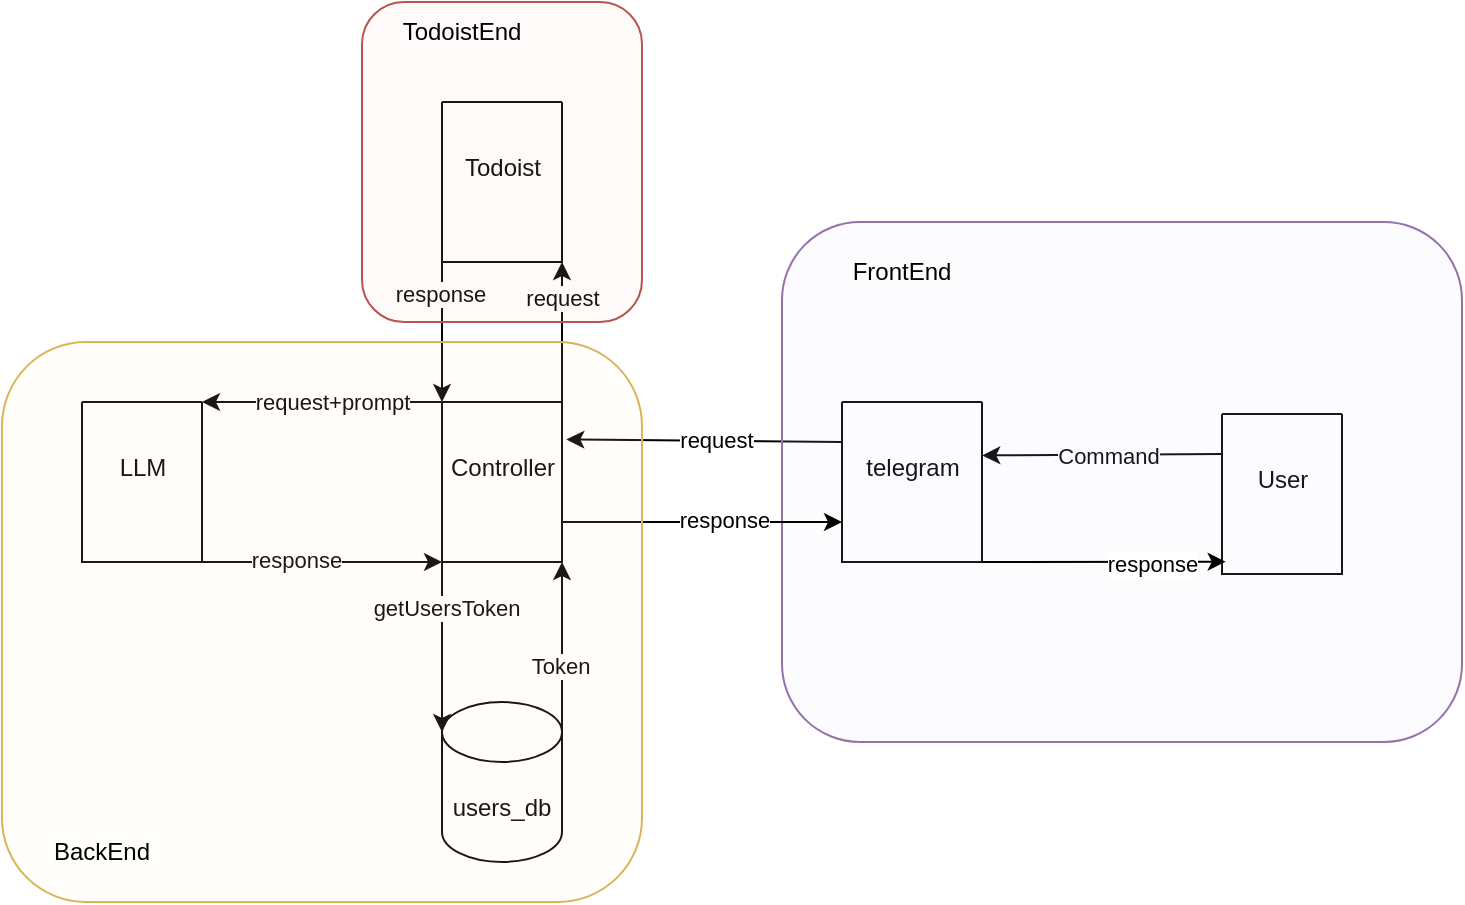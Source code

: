<mxfile version="24.7.17">
  <diagram name="Page-1" id="spFFAOIyfq6ilBb_R3kp">
    <mxGraphModel dx="819" dy="495" grid="1" gridSize="10" guides="1" tooltips="1" connect="1" arrows="1" fold="1" page="1" pageScale="1" pageWidth="850" pageHeight="1100" math="0" shadow="0">
      <root>
        <mxCell id="0" />
        <mxCell id="1" parent="0" />
        <mxCell id="q6Kk8lASS6URoFQvOcXa-1" value="" style="swimlane;startSize=0;" vertex="1" parent="1">
          <mxGeometry x="320" y="250" width="60" height="80" as="geometry" />
        </mxCell>
        <mxCell id="q6Kk8lASS6URoFQvOcXa-2" value="Todoist" style="text;html=1;align=center;verticalAlign=middle;resizable=0;points=[];autosize=1;strokeColor=none;fillColor=none;" vertex="1" parent="1">
          <mxGeometry x="320" y="268" width="60" height="30" as="geometry" />
        </mxCell>
        <mxCell id="q6Kk8lASS6URoFQvOcXa-3" value="" style="swimlane;startSize=0;" vertex="1" parent="1">
          <mxGeometry x="520" y="400" width="70" height="80" as="geometry" />
        </mxCell>
        <mxCell id="q6Kk8lASS6URoFQvOcXa-4" value="telegram" style="text;html=1;align=center;verticalAlign=middle;resizable=0;points=[];autosize=1;strokeColor=none;fillColor=none;" vertex="1" parent="1">
          <mxGeometry x="520" y="418" width="70" height="30" as="geometry" />
        </mxCell>
        <mxCell id="q6Kk8lASS6URoFQvOcXa-5" value="" style="swimlane;startSize=0;" vertex="1" parent="1">
          <mxGeometry x="320" y="400" width="60" height="80" as="geometry" />
        </mxCell>
        <mxCell id="q6Kk8lASS6URoFQvOcXa-6" value="Controller" style="text;html=1;align=center;verticalAlign=middle;resizable=0;points=[];autosize=1;strokeColor=none;fillColor=none;" vertex="1" parent="1">
          <mxGeometry x="310" y="418" width="80" height="30" as="geometry" />
        </mxCell>
        <mxCell id="q6Kk8lASS6URoFQvOcXa-7" value="" style="endArrow=classic;html=1;rounded=0;entryX=0.902;entryY=0.024;entryDx=0;entryDy=0;entryPerimeter=0;exitX=0;exitY=0.25;exitDx=0;exitDy=0;" edge="1" parent="1" source="q6Kk8lASS6URoFQvOcXa-3" target="q6Kk8lASS6URoFQvOcXa-6">
          <mxGeometry width="50" height="50" relative="1" as="geometry">
            <mxPoint x="360" y="450" as="sourcePoint" />
            <mxPoint x="410" y="400" as="targetPoint" />
          </mxGeometry>
        </mxCell>
        <mxCell id="q6Kk8lASS6URoFQvOcXa-14" value="request" style="edgeLabel;html=1;align=center;verticalAlign=middle;resizable=0;points=[];" vertex="1" connectable="0" parent="q6Kk8lASS6URoFQvOcXa-7">
          <mxGeometry x="-0.028" relative="1" as="geometry">
            <mxPoint x="4" y="-1" as="offset" />
          </mxGeometry>
        </mxCell>
        <mxCell id="q6Kk8lASS6URoFQvOcXa-12" value="" style="endArrow=classic;html=1;rounded=0;entryX=1.002;entryY=0.29;entryDx=0;entryDy=0;entryPerimeter=0;exitX=0;exitY=0.25;exitDx=0;exitDy=0;" edge="1" parent="1" source="q6Kk8lASS6URoFQvOcXa-16" target="q6Kk8lASS6URoFQvOcXa-4">
          <mxGeometry width="50" height="50" relative="1" as="geometry">
            <mxPoint x="707.5" y="426" as="sourcePoint" />
            <mxPoint x="680" y="400" as="targetPoint" />
          </mxGeometry>
        </mxCell>
        <mxCell id="q6Kk8lASS6URoFQvOcXa-13" value="Command" style="edgeLabel;html=1;align=center;verticalAlign=middle;resizable=0;points=[];" vertex="1" connectable="0" parent="q6Kk8lASS6URoFQvOcXa-12">
          <mxGeometry x="-0.042" y="2" relative="1" as="geometry">
            <mxPoint y="-2" as="offset" />
          </mxGeometry>
        </mxCell>
        <mxCell id="q6Kk8lASS6URoFQvOcXa-16" value="" style="swimlane;startSize=0;" vertex="1" parent="1">
          <mxGeometry x="710" y="406" width="60" height="80" as="geometry" />
        </mxCell>
        <mxCell id="q6Kk8lASS6URoFQvOcXa-17" value="User" style="text;html=1;align=center;verticalAlign=middle;resizable=0;points=[];autosize=1;strokeColor=none;fillColor=none;" vertex="1" parent="q6Kk8lASS6URoFQvOcXa-16">
          <mxGeometry x="5" y="18" width="50" height="30" as="geometry" />
        </mxCell>
        <mxCell id="q6Kk8lASS6URoFQvOcXa-18" value="users_db" style="shape=cylinder3;whiteSpace=wrap;html=1;boundedLbl=1;backgroundOutline=1;size=15;" vertex="1" parent="1">
          <mxGeometry x="320" y="550" width="60" height="80" as="geometry" />
        </mxCell>
        <mxCell id="q6Kk8lASS6URoFQvOcXa-19" value="" style="endArrow=classic;html=1;rounded=0;exitX=0;exitY=1;exitDx=0;exitDy=0;entryX=0;entryY=0;entryDx=0;entryDy=15;entryPerimeter=0;" edge="1" parent="1" source="q6Kk8lASS6URoFQvOcXa-5" target="q6Kk8lASS6URoFQvOcXa-18">
          <mxGeometry width="50" height="50" relative="1" as="geometry">
            <mxPoint x="470" y="450" as="sourcePoint" />
            <mxPoint x="520" y="400" as="targetPoint" />
          </mxGeometry>
        </mxCell>
        <mxCell id="q6Kk8lASS6URoFQvOcXa-20" value="getUsersToken" style="edgeLabel;html=1;align=center;verticalAlign=middle;resizable=0;points=[];" vertex="1" connectable="0" parent="q6Kk8lASS6URoFQvOcXa-19">
          <mxGeometry x="-0.302" y="2" relative="1" as="geometry">
            <mxPoint y="-7" as="offset" />
          </mxGeometry>
        </mxCell>
        <mxCell id="q6Kk8lASS6URoFQvOcXa-21" value="" style="endArrow=classic;html=1;rounded=0;exitX=1;exitY=0;exitDx=0;exitDy=15;exitPerimeter=0;entryX=1;entryY=1;entryDx=0;entryDy=0;" edge="1" parent="1" source="q6Kk8lASS6URoFQvOcXa-18" target="q6Kk8lASS6URoFQvOcXa-5">
          <mxGeometry width="50" height="50" relative="1" as="geometry">
            <mxPoint x="470" y="450" as="sourcePoint" />
            <mxPoint x="520" y="400" as="targetPoint" />
          </mxGeometry>
        </mxCell>
        <mxCell id="q6Kk8lASS6URoFQvOcXa-22" value="Token" style="edgeLabel;html=1;align=center;verticalAlign=middle;resizable=0;points=[];" vertex="1" connectable="0" parent="q6Kk8lASS6URoFQvOcXa-21">
          <mxGeometry x="0.143" y="1" relative="1" as="geometry">
            <mxPoint y="15" as="offset" />
          </mxGeometry>
        </mxCell>
        <mxCell id="q6Kk8lASS6URoFQvOcXa-23" value="" style="endArrow=classic;html=1;rounded=0;exitX=1;exitY=0;exitDx=0;exitDy=0;entryX=1;entryY=1;entryDx=0;entryDy=0;" edge="1" parent="1" source="q6Kk8lASS6URoFQvOcXa-5" target="q6Kk8lASS6URoFQvOcXa-1">
          <mxGeometry width="50" height="50" relative="1" as="geometry">
            <mxPoint x="470" y="450" as="sourcePoint" />
            <mxPoint x="520" y="400" as="targetPoint" />
          </mxGeometry>
        </mxCell>
        <mxCell id="q6Kk8lASS6URoFQvOcXa-24" value="request" style="edgeLabel;html=1;align=center;verticalAlign=middle;resizable=0;points=[];" vertex="1" connectable="0" parent="q6Kk8lASS6URoFQvOcXa-23">
          <mxGeometry x="-0.065" relative="1" as="geometry">
            <mxPoint y="-20" as="offset" />
          </mxGeometry>
        </mxCell>
        <mxCell id="q6Kk8lASS6URoFQvOcXa-25" value="" style="endArrow=classic;html=1;rounded=0;exitX=0;exitY=1;exitDx=0;exitDy=0;entryX=0;entryY=0;entryDx=0;entryDy=0;" edge="1" parent="1" source="q6Kk8lASS6URoFQvOcXa-1" target="q6Kk8lASS6URoFQvOcXa-5">
          <mxGeometry width="50" height="50" relative="1" as="geometry">
            <mxPoint x="470" y="450" as="sourcePoint" />
            <mxPoint x="520" y="400" as="targetPoint" />
          </mxGeometry>
        </mxCell>
        <mxCell id="q6Kk8lASS6URoFQvOcXa-26" value="response" style="edgeLabel;html=1;align=center;verticalAlign=middle;resizable=0;points=[];" vertex="1" connectable="0" parent="q6Kk8lASS6URoFQvOcXa-25">
          <mxGeometry x="-0.294" y="-1" relative="1" as="geometry">
            <mxPoint y="-9" as="offset" />
          </mxGeometry>
        </mxCell>
        <mxCell id="q6Kk8lASS6URoFQvOcXa-27" value="" style="swimlane;startSize=0;" vertex="1" parent="1">
          <mxGeometry x="140" y="400" width="60" height="80" as="geometry" />
        </mxCell>
        <mxCell id="q6Kk8lASS6URoFQvOcXa-28" value="LLM" style="text;html=1;align=center;verticalAlign=middle;resizable=0;points=[];autosize=1;strokeColor=none;fillColor=none;" vertex="1" parent="1">
          <mxGeometry x="145" y="418" width="50" height="30" as="geometry" />
        </mxCell>
        <mxCell id="q6Kk8lASS6URoFQvOcXa-39" value="" style="rounded=1;whiteSpace=wrap;html=1;fillOpacity=10;fillColor=#e1d5e7;strokeColor=#9673a6;" vertex="1" parent="1">
          <mxGeometry x="490" y="310" width="340" height="260" as="geometry" />
        </mxCell>
        <mxCell id="q6Kk8lASS6URoFQvOcXa-29" value="" style="endArrow=classic;html=1;rounded=0;exitX=0;exitY=0;exitDx=0;exitDy=0;entryX=1;entryY=0;entryDx=0;entryDy=0;" edge="1" parent="1" source="q6Kk8lASS6URoFQvOcXa-5" target="q6Kk8lASS6URoFQvOcXa-27">
          <mxGeometry width="50" height="50" relative="1" as="geometry">
            <mxPoint x="470" y="450" as="sourcePoint" />
            <mxPoint x="520" y="400" as="targetPoint" />
          </mxGeometry>
        </mxCell>
        <mxCell id="q6Kk8lASS6URoFQvOcXa-30" value="request+prompt" style="edgeLabel;html=1;align=center;verticalAlign=middle;resizable=0;points=[];" vertex="1" connectable="0" parent="q6Kk8lASS6URoFQvOcXa-29">
          <mxGeometry x="0.269" y="1" relative="1" as="geometry">
            <mxPoint x="21" y="-1" as="offset" />
          </mxGeometry>
        </mxCell>
        <mxCell id="q6Kk8lASS6URoFQvOcXa-31" value="" style="endArrow=classic;html=1;rounded=0;entryX=0;entryY=1;entryDx=0;entryDy=0;exitX=1;exitY=1;exitDx=0;exitDy=0;" edge="1" parent="1" source="q6Kk8lASS6URoFQvOcXa-27" target="q6Kk8lASS6URoFQvOcXa-5">
          <mxGeometry width="50" height="50" relative="1" as="geometry">
            <mxPoint x="470" y="450" as="sourcePoint" />
            <mxPoint x="520" y="400" as="targetPoint" />
            <Array as="points" />
          </mxGeometry>
        </mxCell>
        <mxCell id="q6Kk8lASS6URoFQvOcXa-32" value="response" style="edgeLabel;html=1;align=center;verticalAlign=middle;resizable=0;points=[];" vertex="1" connectable="0" parent="q6Kk8lASS6URoFQvOcXa-31">
          <mxGeometry x="0.15" y="1" relative="1" as="geometry">
            <mxPoint x="-22" as="offset" />
          </mxGeometry>
        </mxCell>
        <mxCell id="q6Kk8lASS6URoFQvOcXa-33" value="" style="endArrow=classic;html=1;rounded=0;exitX=1;exitY=0.75;exitDx=0;exitDy=0;entryX=0;entryY=0.75;entryDx=0;entryDy=0;" edge="1" parent="1" source="q6Kk8lASS6URoFQvOcXa-5" target="q6Kk8lASS6URoFQvOcXa-3">
          <mxGeometry width="50" height="50" relative="1" as="geometry">
            <mxPoint x="470" y="450" as="sourcePoint" />
            <mxPoint x="520" y="400" as="targetPoint" />
          </mxGeometry>
        </mxCell>
        <mxCell id="q6Kk8lASS6URoFQvOcXa-34" value="response" style="edgeLabel;html=1;align=center;verticalAlign=middle;resizable=0;points=[];" vertex="1" connectable="0" parent="q6Kk8lASS6URoFQvOcXa-33">
          <mxGeometry x="-0.153" y="1" relative="1" as="geometry">
            <mxPoint x="21" as="offset" />
          </mxGeometry>
        </mxCell>
        <mxCell id="q6Kk8lASS6URoFQvOcXa-35" value="" style="endArrow=classic;html=1;rounded=0;exitX=1;exitY=1;exitDx=0;exitDy=0;entryX=0.031;entryY=0.923;entryDx=0;entryDy=0;entryPerimeter=0;" edge="1" parent="1" source="q6Kk8lASS6URoFQvOcXa-3" target="q6Kk8lASS6URoFQvOcXa-16">
          <mxGeometry width="50" height="50" relative="1" as="geometry">
            <mxPoint x="620" y="498" as="sourcePoint" />
            <mxPoint x="670" y="448" as="targetPoint" />
          </mxGeometry>
        </mxCell>
        <mxCell id="q6Kk8lASS6URoFQvOcXa-36" value="response" style="edgeLabel;html=1;align=center;verticalAlign=middle;resizable=0;points=[];" vertex="1" connectable="0" parent="q6Kk8lASS6URoFQvOcXa-35">
          <mxGeometry x="0.39" y="-1" relative="1" as="geometry">
            <mxPoint as="offset" />
          </mxGeometry>
        </mxCell>
        <mxCell id="q6Kk8lASS6URoFQvOcXa-40" value="FrontE&lt;span style=&quot;background-color: initial;&quot;&gt;nd&lt;/span&gt;" style="text;html=1;align=center;verticalAlign=middle;whiteSpace=wrap;rounded=0;" vertex="1" parent="1">
          <mxGeometry x="520" y="320" width="60" height="30" as="geometry" />
        </mxCell>
        <mxCell id="q6Kk8lASS6URoFQvOcXa-42" value="" style="rounded=1;whiteSpace=wrap;html=1;fillOpacity=10;fillColor=#fff2cc;strokeColor=#d6b656;" vertex="1" parent="1">
          <mxGeometry x="100" y="370" width="320" height="280" as="geometry" />
        </mxCell>
        <mxCell id="q6Kk8lASS6URoFQvOcXa-43" value="BackEnd" style="text;html=1;align=center;verticalAlign=middle;whiteSpace=wrap;rounded=0;" vertex="1" parent="1">
          <mxGeometry x="120" y="610" width="60" height="30" as="geometry" />
        </mxCell>
        <mxCell id="q6Kk8lASS6URoFQvOcXa-44" value="" style="rounded=1;whiteSpace=wrap;html=1;fillOpacity=10;fillColor=#f8cecc;strokeColor=#b85450;" vertex="1" parent="1">
          <mxGeometry x="280" y="200" width="140" height="160" as="geometry" />
        </mxCell>
        <mxCell id="q6Kk8lASS6URoFQvOcXa-45" value="TodoistEnd" style="text;html=1;align=center;verticalAlign=middle;whiteSpace=wrap;rounded=0;" vertex="1" parent="1">
          <mxGeometry x="300" y="200" width="60" height="30" as="geometry" />
        </mxCell>
      </root>
    </mxGraphModel>
  </diagram>
</mxfile>
